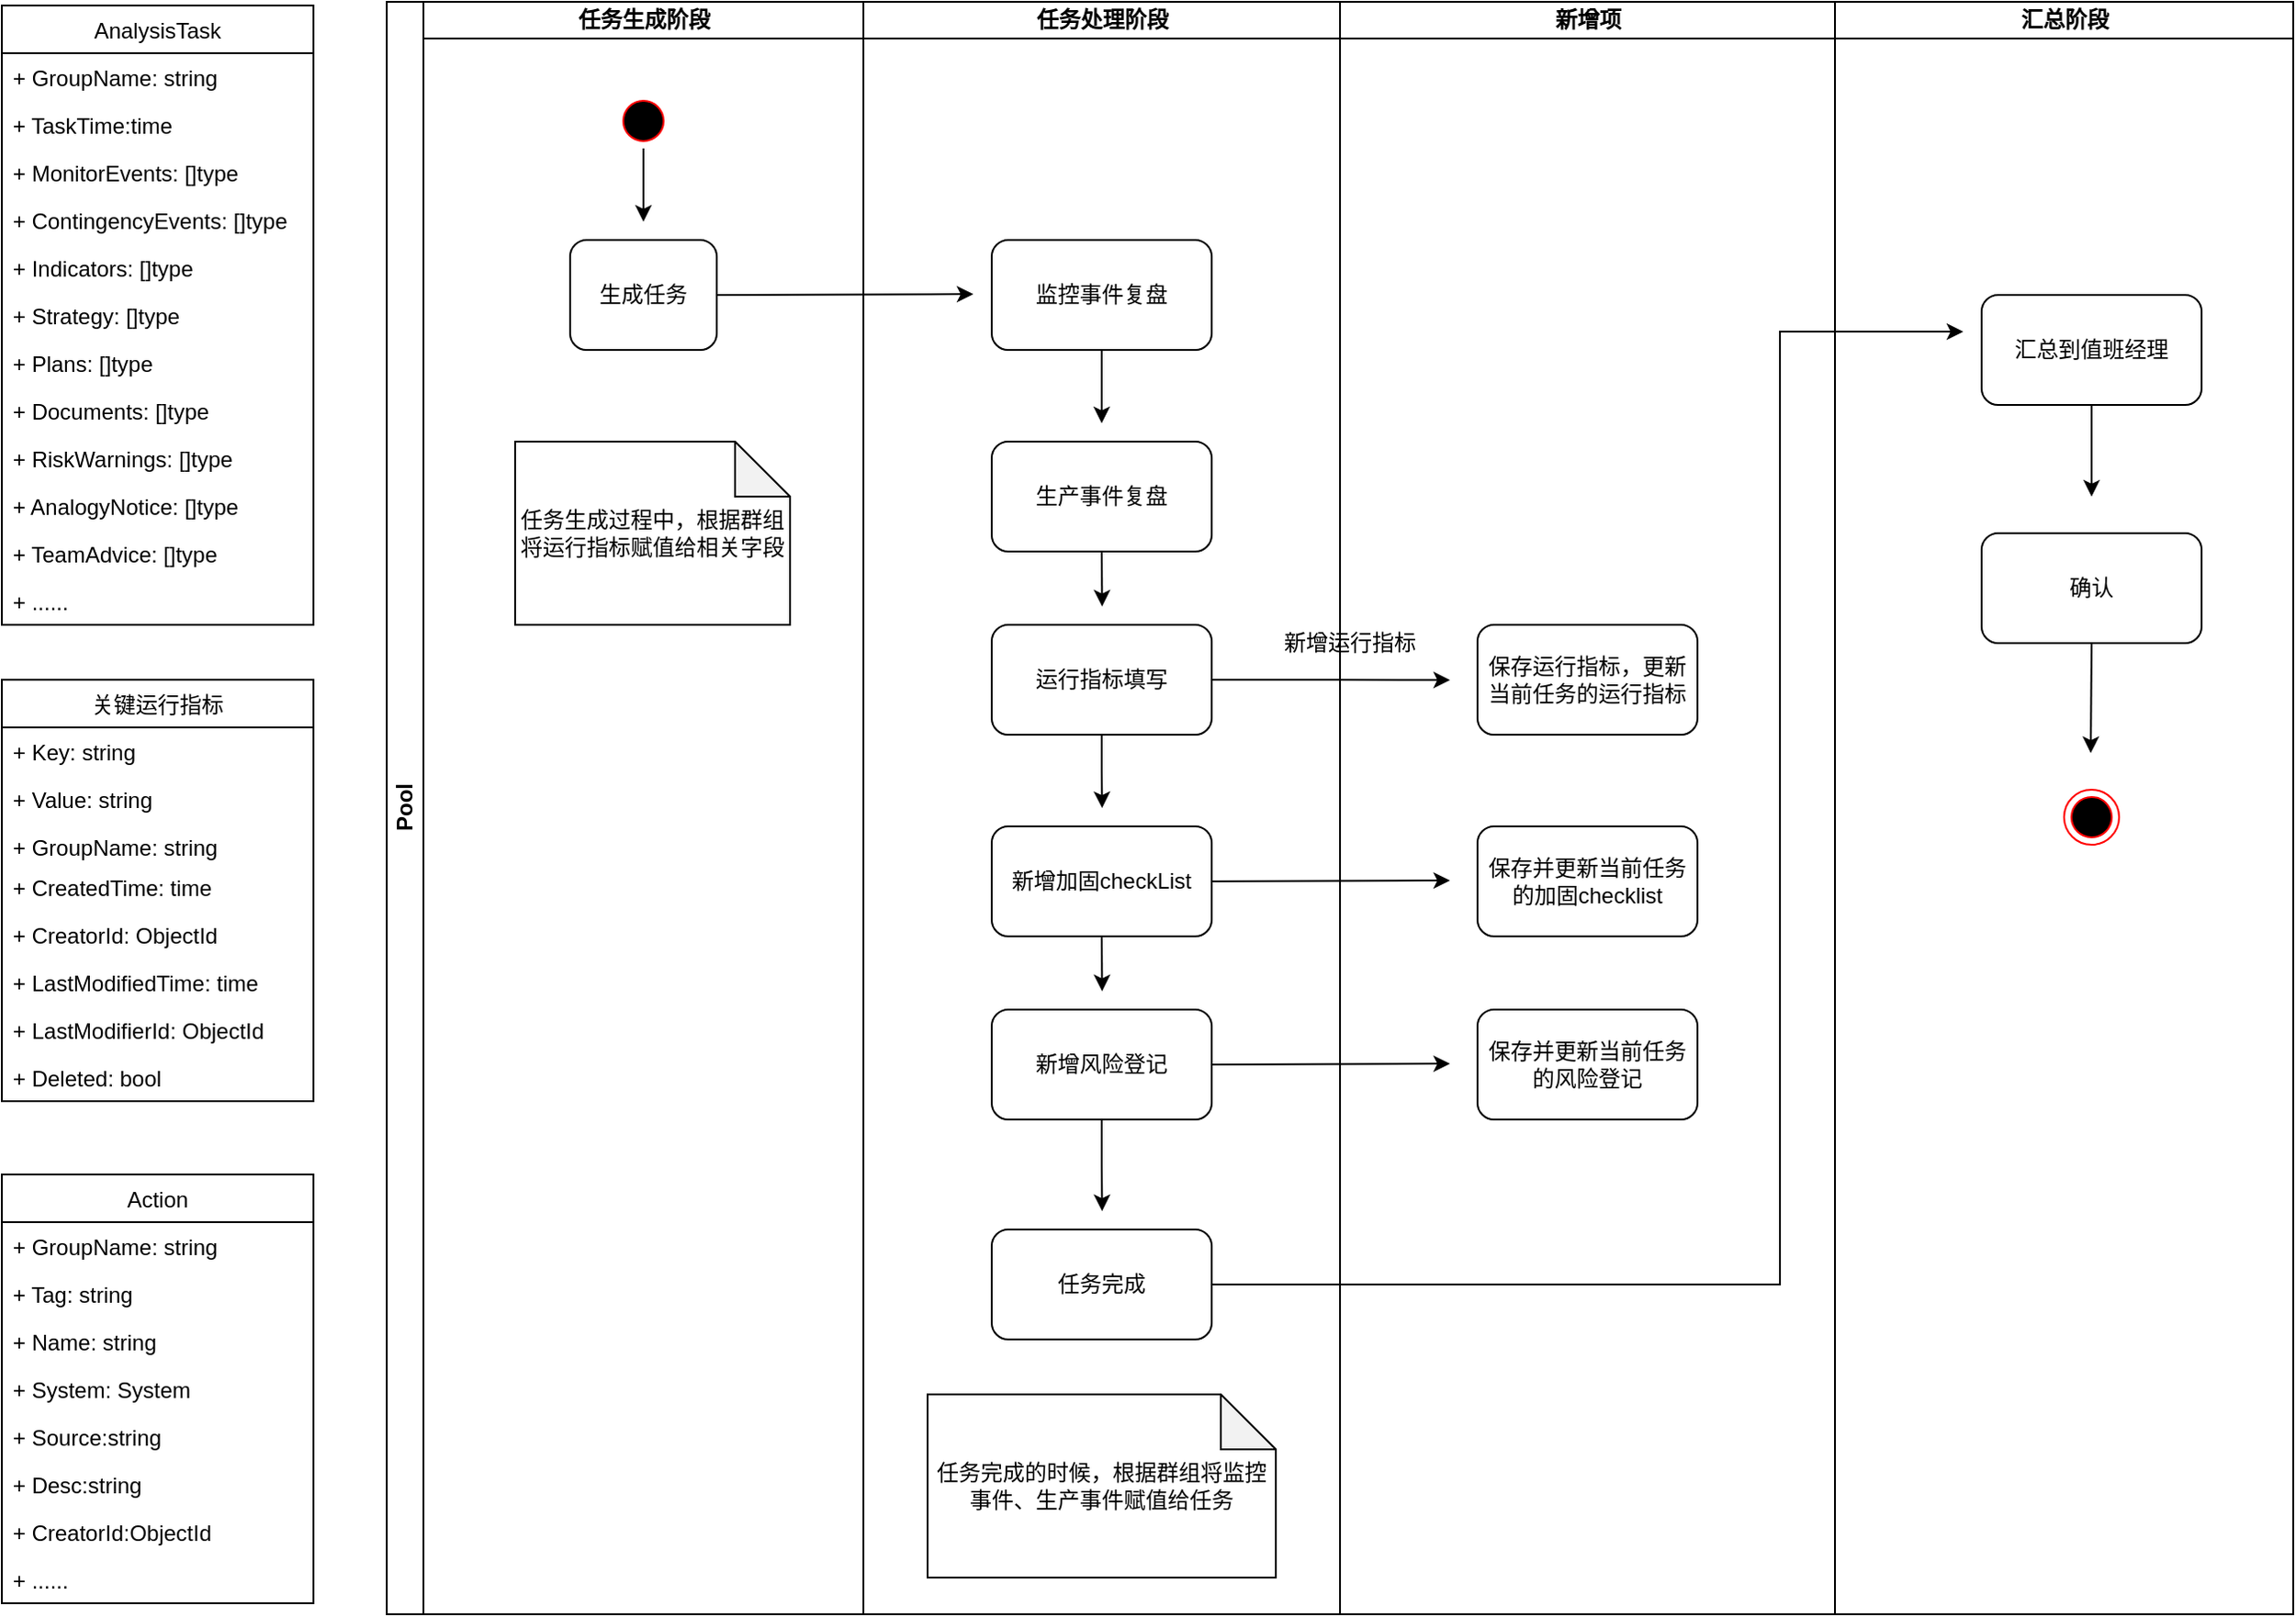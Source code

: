 <mxfile version="14.7.0" type="github">
  <diagram id="C5RBs43oDa-KdzZeNtuy" name="Page-1">
    <mxGraphModel dx="1502" dy="874" grid="1" gridSize="10" guides="1" tooltips="1" connect="1" arrows="1" fold="1" page="1" pageScale="1" pageWidth="1169" pageHeight="1654" math="0" shadow="0">
      <root>
        <mxCell id="WIyWlLk6GJQsqaUBKTNV-0" />
        <mxCell id="WIyWlLk6GJQsqaUBKTNV-1" parent="WIyWlLk6GJQsqaUBKTNV-0" />
        <mxCell id="3hFkt9AgzM7oAd8KPW00-6" value="关键运行指标" style="swimlane;fontStyle=0;childLayout=stackLayout;horizontal=1;startSize=26;fillColor=none;horizontalStack=0;resizeParent=1;resizeParentMax=0;resizeLast=0;collapsible=1;marginBottom=0;" vertex="1" parent="WIyWlLk6GJQsqaUBKTNV-1">
          <mxGeometry x="40" y="420" width="170" height="230" as="geometry" />
        </mxCell>
        <mxCell id="3hFkt9AgzM7oAd8KPW00-7" value="+ Key: string" style="text;strokeColor=none;fillColor=none;align=left;verticalAlign=top;spacingLeft=4;spacingRight=4;overflow=hidden;rotatable=0;points=[[0,0.5],[1,0.5]];portConstraint=eastwest;" vertex="1" parent="3hFkt9AgzM7oAd8KPW00-6">
          <mxGeometry y="26" width="170" height="26" as="geometry" />
        </mxCell>
        <mxCell id="3hFkt9AgzM7oAd8KPW00-8" value="+ Value: string" style="text;strokeColor=none;fillColor=none;align=left;verticalAlign=top;spacingLeft=4;spacingRight=4;overflow=hidden;rotatable=0;points=[[0,0.5],[1,0.5]];portConstraint=eastwest;" vertex="1" parent="3hFkt9AgzM7oAd8KPW00-6">
          <mxGeometry y="52" width="170" height="26" as="geometry" />
        </mxCell>
        <mxCell id="3hFkt9AgzM7oAd8KPW00-9" value="+ GroupName: string" style="text;strokeColor=none;fillColor=none;align=left;verticalAlign=top;spacingLeft=4;spacingRight=4;overflow=hidden;rotatable=0;points=[[0,0.5],[1,0.5]];portConstraint=eastwest;" vertex="1" parent="3hFkt9AgzM7oAd8KPW00-6">
          <mxGeometry y="78" width="170" height="22" as="geometry" />
        </mxCell>
        <mxCell id="3hFkt9AgzM7oAd8KPW00-12" value="+ CreatedTime: time" style="text;strokeColor=none;fillColor=none;align=left;verticalAlign=top;spacingLeft=4;spacingRight=4;overflow=hidden;rotatable=0;points=[[0,0.5],[1,0.5]];portConstraint=eastwest;" vertex="1" parent="3hFkt9AgzM7oAd8KPW00-6">
          <mxGeometry y="100" width="170" height="26" as="geometry" />
        </mxCell>
        <mxCell id="3hFkt9AgzM7oAd8KPW00-13" value="+ CreatorId: ObjectId" style="text;strokeColor=none;fillColor=none;align=left;verticalAlign=top;spacingLeft=4;spacingRight=4;overflow=hidden;rotatable=0;points=[[0,0.5],[1,0.5]];portConstraint=eastwest;" vertex="1" parent="3hFkt9AgzM7oAd8KPW00-6">
          <mxGeometry y="126" width="170" height="26" as="geometry" />
        </mxCell>
        <mxCell id="3hFkt9AgzM7oAd8KPW00-11" value="+ LastModifiedTime: time" style="text;strokeColor=none;fillColor=none;align=left;verticalAlign=top;spacingLeft=4;spacingRight=4;overflow=hidden;rotatable=0;points=[[0,0.5],[1,0.5]];portConstraint=eastwest;" vertex="1" parent="3hFkt9AgzM7oAd8KPW00-6">
          <mxGeometry y="152" width="170" height="26" as="geometry" />
        </mxCell>
        <mxCell id="3hFkt9AgzM7oAd8KPW00-14" value="+ LastModifierId: ObjectId" style="text;strokeColor=none;fillColor=none;align=left;verticalAlign=top;spacingLeft=4;spacingRight=4;overflow=hidden;rotatable=0;points=[[0,0.5],[1,0.5]];portConstraint=eastwest;" vertex="1" parent="3hFkt9AgzM7oAd8KPW00-6">
          <mxGeometry y="178" width="170" height="26" as="geometry" />
        </mxCell>
        <mxCell id="3hFkt9AgzM7oAd8KPW00-10" value="+ Deleted: bool" style="text;strokeColor=none;fillColor=none;align=left;verticalAlign=top;spacingLeft=4;spacingRight=4;overflow=hidden;rotatable=0;points=[[0,0.5],[1,0.5]];portConstraint=eastwest;" vertex="1" parent="3hFkt9AgzM7oAd8KPW00-6">
          <mxGeometry y="204" width="170" height="26" as="geometry" />
        </mxCell>
        <mxCell id="3hFkt9AgzM7oAd8KPW00-52" value="Pool" style="swimlane;html=1;childLayout=stackLayout;resizeParent=1;resizeParentMax=0;startSize=20;horizontal=0;horizontalStack=1;" vertex="1" parent="WIyWlLk6GJQsqaUBKTNV-1">
          <mxGeometry x="250" y="50" width="790" height="880" as="geometry">
            <mxRectangle x="260" y="40" width="30" height="50" as="alternateBounds" />
          </mxGeometry>
        </mxCell>
        <mxCell id="3hFkt9AgzM7oAd8KPW00-53" value="任务生成阶段" style="swimlane;html=1;startSize=20;" vertex="1" parent="3hFkt9AgzM7oAd8KPW00-52">
          <mxGeometry x="20" width="240" height="880" as="geometry" />
        </mxCell>
        <mxCell id="3hFkt9AgzM7oAd8KPW00-56" value="" style="ellipse;html=1;shape=startState;fillColor=#000000;strokeColor=#ff0000;" vertex="1" parent="3hFkt9AgzM7oAd8KPW00-53">
          <mxGeometry x="105" y="50" width="30" height="30" as="geometry" />
        </mxCell>
        <mxCell id="3hFkt9AgzM7oAd8KPW00-57" value="任务生成过程中，根据群组将运行指标赋值给相关字段" style="shape=note;whiteSpace=wrap;html=1;backgroundOutline=1;darkOpacity=0.05;" vertex="1" parent="3hFkt9AgzM7oAd8KPW00-53">
          <mxGeometry x="50" y="240" width="150" height="100" as="geometry" />
        </mxCell>
        <mxCell id="3hFkt9AgzM7oAd8KPW00-58" value="生成任务" style="rounded=1;whiteSpace=wrap;html=1;" vertex="1" parent="3hFkt9AgzM7oAd8KPW00-53">
          <mxGeometry x="80" y="130" width="80" height="60" as="geometry" />
        </mxCell>
        <mxCell id="3hFkt9AgzM7oAd8KPW00-59" style="edgeStyle=orthogonalEdgeStyle;rounded=0;orthogonalLoop=1;jettySize=auto;html=1;exitX=0.5;exitY=1;exitDx=0;exitDy=0;" edge="1" parent="3hFkt9AgzM7oAd8KPW00-53" source="3hFkt9AgzM7oAd8KPW00-56">
          <mxGeometry relative="1" as="geometry">
            <mxPoint x="120" y="120" as="targetPoint" />
          </mxGeometry>
        </mxCell>
        <mxCell id="3hFkt9AgzM7oAd8KPW00-54" value="任务处理阶段" style="swimlane;html=1;startSize=20;" vertex="1" parent="3hFkt9AgzM7oAd8KPW00-52">
          <mxGeometry x="260" width="260" height="880" as="geometry" />
        </mxCell>
        <mxCell id="3hFkt9AgzM7oAd8KPW00-61" value="监控事件复盘" style="rounded=1;whiteSpace=wrap;html=1;" vertex="1" parent="3hFkt9AgzM7oAd8KPW00-54">
          <mxGeometry x="70" y="130" width="120" height="60" as="geometry" />
        </mxCell>
        <mxCell id="3hFkt9AgzM7oAd8KPW00-62" value="生产事件复盘" style="rounded=1;whiteSpace=wrap;html=1;" vertex="1" parent="3hFkt9AgzM7oAd8KPW00-54">
          <mxGeometry x="70" y="240" width="120" height="60" as="geometry" />
        </mxCell>
        <mxCell id="3hFkt9AgzM7oAd8KPW00-63" value="运行指标填写" style="rounded=1;whiteSpace=wrap;html=1;" vertex="1" parent="3hFkt9AgzM7oAd8KPW00-54">
          <mxGeometry x="70" y="340" width="120" height="60" as="geometry" />
        </mxCell>
        <mxCell id="3hFkt9AgzM7oAd8KPW00-64" value="新增加固checkList" style="rounded=1;whiteSpace=wrap;html=1;" vertex="1" parent="3hFkt9AgzM7oAd8KPW00-54">
          <mxGeometry x="70" y="450" width="120" height="60" as="geometry" />
        </mxCell>
        <mxCell id="3hFkt9AgzM7oAd8KPW00-65" value="新增风险登记" style="rounded=1;whiteSpace=wrap;html=1;" vertex="1" parent="3hFkt9AgzM7oAd8KPW00-54">
          <mxGeometry x="70" y="550" width="120" height="60" as="geometry" />
        </mxCell>
        <mxCell id="3hFkt9AgzM7oAd8KPW00-66" value="任务完成" style="rounded=1;whiteSpace=wrap;html=1;" vertex="1" parent="3hFkt9AgzM7oAd8KPW00-54">
          <mxGeometry x="70" y="670" width="120" height="60" as="geometry" />
        </mxCell>
        <mxCell id="3hFkt9AgzM7oAd8KPW00-67" style="edgeStyle=orthogonalEdgeStyle;rounded=0;orthogonalLoop=1;jettySize=auto;html=1;exitX=0.5;exitY=1;exitDx=0;exitDy=0;" edge="1" parent="3hFkt9AgzM7oAd8KPW00-54" source="3hFkt9AgzM7oAd8KPW00-61">
          <mxGeometry relative="1" as="geometry">
            <mxPoint x="130" y="230" as="targetPoint" />
          </mxGeometry>
        </mxCell>
        <mxCell id="3hFkt9AgzM7oAd8KPW00-68" style="edgeStyle=orthogonalEdgeStyle;rounded=0;orthogonalLoop=1;jettySize=auto;html=1;exitX=0.5;exitY=1;exitDx=0;exitDy=0;" edge="1" parent="3hFkt9AgzM7oAd8KPW00-54" source="3hFkt9AgzM7oAd8KPW00-62">
          <mxGeometry relative="1" as="geometry">
            <mxPoint x="130.235" y="330" as="targetPoint" />
          </mxGeometry>
        </mxCell>
        <mxCell id="3hFkt9AgzM7oAd8KPW00-69" style="edgeStyle=orthogonalEdgeStyle;rounded=0;orthogonalLoop=1;jettySize=auto;html=1;exitX=0.5;exitY=1;exitDx=0;exitDy=0;" edge="1" parent="3hFkt9AgzM7oAd8KPW00-54" source="3hFkt9AgzM7oAd8KPW00-63">
          <mxGeometry relative="1" as="geometry">
            <mxPoint x="130.235" y="440" as="targetPoint" />
          </mxGeometry>
        </mxCell>
        <mxCell id="3hFkt9AgzM7oAd8KPW00-70" style="edgeStyle=orthogonalEdgeStyle;rounded=0;orthogonalLoop=1;jettySize=auto;html=1;exitX=0.5;exitY=1;exitDx=0;exitDy=0;" edge="1" parent="3hFkt9AgzM7oAd8KPW00-54" source="3hFkt9AgzM7oAd8KPW00-64">
          <mxGeometry relative="1" as="geometry">
            <mxPoint x="130.235" y="540" as="targetPoint" />
          </mxGeometry>
        </mxCell>
        <mxCell id="3hFkt9AgzM7oAd8KPW00-71" style="edgeStyle=orthogonalEdgeStyle;rounded=0;orthogonalLoop=1;jettySize=auto;html=1;exitX=0.5;exitY=1;exitDx=0;exitDy=0;" edge="1" parent="3hFkt9AgzM7oAd8KPW00-54" source="3hFkt9AgzM7oAd8KPW00-65">
          <mxGeometry relative="1" as="geometry">
            <mxPoint x="130.235" y="660.0" as="targetPoint" />
          </mxGeometry>
        </mxCell>
        <mxCell id="3hFkt9AgzM7oAd8KPW00-118" value="任务完成的时候，根据群组将监控事件、生产事件赋值给任务" style="shape=note;whiteSpace=wrap;html=1;backgroundOutline=1;darkOpacity=0.05;" vertex="1" parent="3hFkt9AgzM7oAd8KPW00-54">
          <mxGeometry x="35" y="760" width="190" height="100" as="geometry" />
        </mxCell>
        <mxCell id="3hFkt9AgzM7oAd8KPW00-55" value="新增项" style="swimlane;html=1;startSize=20;" vertex="1" parent="3hFkt9AgzM7oAd8KPW00-52">
          <mxGeometry x="520" width="270" height="880" as="geometry" />
        </mxCell>
        <mxCell id="3hFkt9AgzM7oAd8KPW00-74" value="保存运行指标，更新当前任务的运行指标" style="rounded=1;whiteSpace=wrap;html=1;" vertex="1" parent="3hFkt9AgzM7oAd8KPW00-55">
          <mxGeometry x="75" y="340" width="120" height="60" as="geometry" />
        </mxCell>
        <mxCell id="3hFkt9AgzM7oAd8KPW00-75" value="保存并更新当前任务的加固checklist" style="rounded=1;whiteSpace=wrap;html=1;" vertex="1" parent="3hFkt9AgzM7oAd8KPW00-55">
          <mxGeometry x="75" y="450" width="120" height="60" as="geometry" />
        </mxCell>
        <mxCell id="3hFkt9AgzM7oAd8KPW00-76" value="保存并更新当前任务的风险登记" style="rounded=1;whiteSpace=wrap;html=1;" vertex="1" parent="3hFkt9AgzM7oAd8KPW00-55">
          <mxGeometry x="75" y="550" width="120" height="60" as="geometry" />
        </mxCell>
        <mxCell id="3hFkt9AgzM7oAd8KPW00-82" value="新增运行指标" style="text;html=1;align=center;verticalAlign=middle;resizable=0;points=[];autosize=1;strokeColor=none;" vertex="1" parent="WIyWlLk6GJQsqaUBKTNV-1">
          <mxGeometry x="730" y="390" width="90" height="20" as="geometry" />
        </mxCell>
        <mxCell id="3hFkt9AgzM7oAd8KPW00-88" value="汇总阶段" style="swimlane;html=1;startSize=20;" vertex="1" parent="WIyWlLk6GJQsqaUBKTNV-1">
          <mxGeometry x="1040" y="50" width="250" height="880" as="geometry" />
        </mxCell>
        <mxCell id="3hFkt9AgzM7oAd8KPW00-93" value="汇总到值班经理" style="rounded=1;whiteSpace=wrap;html=1;" vertex="1" parent="3hFkt9AgzM7oAd8KPW00-88">
          <mxGeometry x="80" y="160" width="120" height="60" as="geometry" />
        </mxCell>
        <mxCell id="3hFkt9AgzM7oAd8KPW00-98" value="确认" style="rounded=1;whiteSpace=wrap;html=1;" vertex="1" parent="3hFkt9AgzM7oAd8KPW00-88">
          <mxGeometry x="80" y="290" width="120" height="60" as="geometry" />
        </mxCell>
        <mxCell id="3hFkt9AgzM7oAd8KPW00-100" value="" style="ellipse;html=1;shape=endState;fillColor=#000000;strokeColor=#ff0000;" vertex="1" parent="3hFkt9AgzM7oAd8KPW00-88">
          <mxGeometry x="125" y="430" width="30" height="30" as="geometry" />
        </mxCell>
        <mxCell id="3hFkt9AgzM7oAd8KPW00-92" style="edgeStyle=orthogonalEdgeStyle;rounded=0;orthogonalLoop=1;jettySize=auto;html=1;exitX=1;exitY=0.5;exitDx=0;exitDy=0;" edge="1" parent="WIyWlLk6GJQsqaUBKTNV-1" source="3hFkt9AgzM7oAd8KPW00-66">
          <mxGeometry relative="1" as="geometry">
            <mxPoint x="1110" y="230" as="targetPoint" />
            <Array as="points">
              <mxPoint x="1010" y="750" />
              <mxPoint x="1010" y="230" />
            </Array>
          </mxGeometry>
        </mxCell>
        <mxCell id="3hFkt9AgzM7oAd8KPW00-96" style="edgeStyle=orthogonalEdgeStyle;rounded=0;orthogonalLoop=1;jettySize=auto;html=1;exitX=0.5;exitY=1;exitDx=0;exitDy=0;" edge="1" parent="WIyWlLk6GJQsqaUBKTNV-1" source="3hFkt9AgzM7oAd8KPW00-93">
          <mxGeometry relative="1" as="geometry">
            <mxPoint x="1180" y="320" as="targetPoint" />
          </mxGeometry>
        </mxCell>
        <mxCell id="3hFkt9AgzM7oAd8KPW00-101" value="Action" style="swimlane;fontStyle=0;childLayout=stackLayout;horizontal=1;startSize=26;fillColor=none;horizontalStack=0;resizeParent=1;resizeParentMax=0;resizeLast=0;collapsible=1;marginBottom=0;" vertex="1" parent="WIyWlLk6GJQsqaUBKTNV-1">
          <mxGeometry x="40" y="690" width="170" height="234" as="geometry" />
        </mxCell>
        <mxCell id="3hFkt9AgzM7oAd8KPW00-102" value="+ GroupName: string" style="text;strokeColor=none;fillColor=none;align=left;verticalAlign=top;spacingLeft=4;spacingRight=4;overflow=hidden;rotatable=0;points=[[0,0.5],[1,0.5]];portConstraint=eastwest;" vertex="1" parent="3hFkt9AgzM7oAd8KPW00-101">
          <mxGeometry y="26" width="170" height="26" as="geometry" />
        </mxCell>
        <mxCell id="3hFkt9AgzM7oAd8KPW00-105" value="+ Tag: string" style="text;strokeColor=none;fillColor=none;align=left;verticalAlign=top;spacingLeft=4;spacingRight=4;overflow=hidden;rotatable=0;points=[[0,0.5],[1,0.5]];portConstraint=eastwest;" vertex="1" parent="3hFkt9AgzM7oAd8KPW00-101">
          <mxGeometry y="52" width="170" height="26" as="geometry" />
        </mxCell>
        <mxCell id="3hFkt9AgzM7oAd8KPW00-106" value="+ Name: string" style="text;strokeColor=none;fillColor=none;align=left;verticalAlign=top;spacingLeft=4;spacingRight=4;overflow=hidden;rotatable=0;points=[[0,0.5],[1,0.5]];portConstraint=eastwest;" vertex="1" parent="3hFkt9AgzM7oAd8KPW00-101">
          <mxGeometry y="78" width="170" height="26" as="geometry" />
        </mxCell>
        <mxCell id="3hFkt9AgzM7oAd8KPW00-107" value="+ System: System" style="text;strokeColor=none;fillColor=none;align=left;verticalAlign=top;spacingLeft=4;spacingRight=4;overflow=hidden;rotatable=0;points=[[0,0.5],[1,0.5]];portConstraint=eastwest;" vertex="1" parent="3hFkt9AgzM7oAd8KPW00-101">
          <mxGeometry y="104" width="170" height="26" as="geometry" />
        </mxCell>
        <mxCell id="3hFkt9AgzM7oAd8KPW00-103" value="+ Source:string " style="text;strokeColor=none;fillColor=none;align=left;verticalAlign=top;spacingLeft=4;spacingRight=4;overflow=hidden;rotatable=0;points=[[0,0.5],[1,0.5]];portConstraint=eastwest;" vertex="1" parent="3hFkt9AgzM7oAd8KPW00-101">
          <mxGeometry y="130" width="170" height="26" as="geometry" />
        </mxCell>
        <mxCell id="3hFkt9AgzM7oAd8KPW00-123" value="+ Desc:string " style="text;strokeColor=none;fillColor=none;align=left;verticalAlign=top;spacingLeft=4;spacingRight=4;overflow=hidden;rotatable=0;points=[[0,0.5],[1,0.5]];portConstraint=eastwest;" vertex="1" parent="3hFkt9AgzM7oAd8KPW00-101">
          <mxGeometry y="156" width="170" height="26" as="geometry" />
        </mxCell>
        <mxCell id="3hFkt9AgzM7oAd8KPW00-108" value="+ CreatorId:ObjectId&#xa;" style="text;strokeColor=none;fillColor=none;align=left;verticalAlign=top;spacingLeft=4;spacingRight=4;overflow=hidden;rotatable=0;points=[[0,0.5],[1,0.5]];portConstraint=eastwest;" vertex="1" parent="3hFkt9AgzM7oAd8KPW00-101">
          <mxGeometry y="182" width="170" height="26" as="geometry" />
        </mxCell>
        <mxCell id="3hFkt9AgzM7oAd8KPW00-104" value="+ ......" style="text;strokeColor=none;fillColor=none;align=left;verticalAlign=top;spacingLeft=4;spacingRight=4;overflow=hidden;rotatable=0;points=[[0,0.5],[1,0.5]];portConstraint=eastwest;" vertex="1" parent="3hFkt9AgzM7oAd8KPW00-101">
          <mxGeometry y="208" width="170" height="26" as="geometry" />
        </mxCell>
        <mxCell id="3hFkt9AgzM7oAd8KPW00-109" value="AnalysisTask" style="swimlane;fontStyle=0;childLayout=stackLayout;horizontal=1;startSize=26;fillColor=none;horizontalStack=0;resizeParent=1;resizeParentMax=0;resizeLast=0;collapsible=1;marginBottom=0;" vertex="1" parent="WIyWlLk6GJQsqaUBKTNV-1">
          <mxGeometry x="40" y="52" width="170" height="338" as="geometry" />
        </mxCell>
        <mxCell id="3hFkt9AgzM7oAd8KPW00-110" value="+ GroupName: string" style="text;strokeColor=none;fillColor=none;align=left;verticalAlign=top;spacingLeft=4;spacingRight=4;overflow=hidden;rotatable=0;points=[[0,0.5],[1,0.5]];portConstraint=eastwest;" vertex="1" parent="3hFkt9AgzM7oAd8KPW00-109">
          <mxGeometry y="26" width="170" height="26" as="geometry" />
        </mxCell>
        <mxCell id="3hFkt9AgzM7oAd8KPW00-113" value="+ TaskTime:time " style="text;strokeColor=none;fillColor=none;align=left;verticalAlign=top;spacingLeft=4;spacingRight=4;overflow=hidden;rotatable=0;points=[[0,0.5],[1,0.5]];portConstraint=eastwest;" vertex="1" parent="3hFkt9AgzM7oAd8KPW00-109">
          <mxGeometry y="52" width="170" height="26" as="geometry" />
        </mxCell>
        <mxCell id="3hFkt9AgzM7oAd8KPW00-114" value="+ MonitorEvents: []type" style="text;strokeColor=none;fillColor=none;align=left;verticalAlign=top;spacingLeft=4;spacingRight=4;overflow=hidden;rotatable=0;points=[[0,0.5],[1,0.5]];portConstraint=eastwest;" vertex="1" parent="3hFkt9AgzM7oAd8KPW00-109">
          <mxGeometry y="78" width="170" height="26" as="geometry" />
        </mxCell>
        <mxCell id="3hFkt9AgzM7oAd8KPW00-115" value="+ ContingencyEvents: []type" style="text;strokeColor=none;fillColor=none;align=left;verticalAlign=top;spacingLeft=4;spacingRight=4;overflow=hidden;rotatable=0;points=[[0,0.5],[1,0.5]];portConstraint=eastwest;" vertex="1" parent="3hFkt9AgzM7oAd8KPW00-109">
          <mxGeometry y="104" width="170" height="26" as="geometry" />
        </mxCell>
        <mxCell id="3hFkt9AgzM7oAd8KPW00-116" value="+ Indicators: []type" style="text;strokeColor=none;fillColor=none;align=left;verticalAlign=top;spacingLeft=4;spacingRight=4;overflow=hidden;rotatable=0;points=[[0,0.5],[1,0.5]];portConstraint=eastwest;" vertex="1" parent="3hFkt9AgzM7oAd8KPW00-109">
          <mxGeometry y="130" width="170" height="26" as="geometry" />
        </mxCell>
        <mxCell id="3hFkt9AgzM7oAd8KPW00-117" value="+ Strategy: []type" style="text;strokeColor=none;fillColor=none;align=left;verticalAlign=top;spacingLeft=4;spacingRight=4;overflow=hidden;rotatable=0;points=[[0,0.5],[1,0.5]];portConstraint=eastwest;" vertex="1" parent="3hFkt9AgzM7oAd8KPW00-109">
          <mxGeometry y="156" width="170" height="26" as="geometry" />
        </mxCell>
        <mxCell id="3hFkt9AgzM7oAd8KPW00-119" value="+ Plans: []type" style="text;strokeColor=none;fillColor=none;align=left;verticalAlign=top;spacingLeft=4;spacingRight=4;overflow=hidden;rotatable=0;points=[[0,0.5],[1,0.5]];portConstraint=eastwest;" vertex="1" parent="3hFkt9AgzM7oAd8KPW00-109">
          <mxGeometry y="182" width="170" height="26" as="geometry" />
        </mxCell>
        <mxCell id="3hFkt9AgzM7oAd8KPW00-120" value="+ Documents: []type" style="text;strokeColor=none;fillColor=none;align=left;verticalAlign=top;spacingLeft=4;spacingRight=4;overflow=hidden;rotatable=0;points=[[0,0.5],[1,0.5]];portConstraint=eastwest;" vertex="1" parent="3hFkt9AgzM7oAd8KPW00-109">
          <mxGeometry y="208" width="170" height="26" as="geometry" />
        </mxCell>
        <mxCell id="3hFkt9AgzM7oAd8KPW00-121" value="+ RiskWarnings: []type" style="text;strokeColor=none;fillColor=none;align=left;verticalAlign=top;spacingLeft=4;spacingRight=4;overflow=hidden;rotatable=0;points=[[0,0.5],[1,0.5]];portConstraint=eastwest;" vertex="1" parent="3hFkt9AgzM7oAd8KPW00-109">
          <mxGeometry y="234" width="170" height="26" as="geometry" />
        </mxCell>
        <mxCell id="3hFkt9AgzM7oAd8KPW00-111" value="+ AnalogyNotice: []type" style="text;strokeColor=none;fillColor=none;align=left;verticalAlign=top;spacingLeft=4;spacingRight=4;overflow=hidden;rotatable=0;points=[[0,0.5],[1,0.5]];portConstraint=eastwest;" vertex="1" parent="3hFkt9AgzM7oAd8KPW00-109">
          <mxGeometry y="260" width="170" height="26" as="geometry" />
        </mxCell>
        <mxCell id="3hFkt9AgzM7oAd8KPW00-122" value="+ TeamAdvice: []type" style="text;strokeColor=none;fillColor=none;align=left;verticalAlign=top;spacingLeft=4;spacingRight=4;overflow=hidden;rotatable=0;points=[[0,0.5],[1,0.5]];portConstraint=eastwest;" vertex="1" parent="3hFkt9AgzM7oAd8KPW00-109">
          <mxGeometry y="286" width="170" height="26" as="geometry" />
        </mxCell>
        <mxCell id="3hFkt9AgzM7oAd8KPW00-112" value="+ ......" style="text;strokeColor=none;fillColor=none;align=left;verticalAlign=top;spacingLeft=4;spacingRight=4;overflow=hidden;rotatable=0;points=[[0,0.5],[1,0.5]];portConstraint=eastwest;" vertex="1" parent="3hFkt9AgzM7oAd8KPW00-109">
          <mxGeometry y="312" width="170" height="26" as="geometry" />
        </mxCell>
        <mxCell id="3hFkt9AgzM7oAd8KPW00-124" style="edgeStyle=orthogonalEdgeStyle;rounded=0;orthogonalLoop=1;jettySize=auto;html=1;exitX=1;exitY=0.5;exitDx=0;exitDy=0;" edge="1" parent="WIyWlLk6GJQsqaUBKTNV-1" source="3hFkt9AgzM7oAd8KPW00-63">
          <mxGeometry relative="1" as="geometry">
            <mxPoint x="830.0" y="420.118" as="targetPoint" />
          </mxGeometry>
        </mxCell>
        <mxCell id="3hFkt9AgzM7oAd8KPW00-125" style="edgeStyle=orthogonalEdgeStyle;rounded=0;orthogonalLoop=1;jettySize=auto;html=1;exitX=1;exitY=0.5;exitDx=0;exitDy=0;" edge="1" parent="WIyWlLk6GJQsqaUBKTNV-1" source="3hFkt9AgzM7oAd8KPW00-64">
          <mxGeometry relative="1" as="geometry">
            <mxPoint x="830.0" y="529.529" as="targetPoint" />
          </mxGeometry>
        </mxCell>
        <mxCell id="3hFkt9AgzM7oAd8KPW00-126" style="edgeStyle=orthogonalEdgeStyle;rounded=0;orthogonalLoop=1;jettySize=auto;html=1;exitX=1;exitY=0.5;exitDx=0;exitDy=0;" edge="1" parent="WIyWlLk6GJQsqaUBKTNV-1" source="3hFkt9AgzM7oAd8KPW00-65">
          <mxGeometry relative="1" as="geometry">
            <mxPoint x="830.0" y="629.529" as="targetPoint" />
          </mxGeometry>
        </mxCell>
        <mxCell id="3hFkt9AgzM7oAd8KPW00-127" style="edgeStyle=orthogonalEdgeStyle;rounded=0;orthogonalLoop=1;jettySize=auto;html=1;exitX=1;exitY=0.5;exitDx=0;exitDy=0;" edge="1" parent="WIyWlLk6GJQsqaUBKTNV-1" source="3hFkt9AgzM7oAd8KPW00-58">
          <mxGeometry relative="1" as="geometry">
            <mxPoint x="570.0" y="209.529" as="targetPoint" />
          </mxGeometry>
        </mxCell>
        <mxCell id="3hFkt9AgzM7oAd8KPW00-128" style="edgeStyle=orthogonalEdgeStyle;rounded=0;orthogonalLoop=1;jettySize=auto;html=1;exitX=0.5;exitY=1;exitDx=0;exitDy=0;" edge="1" parent="WIyWlLk6GJQsqaUBKTNV-1" source="3hFkt9AgzM7oAd8KPW00-98">
          <mxGeometry relative="1" as="geometry">
            <mxPoint x="1179.529" y="460" as="targetPoint" />
          </mxGeometry>
        </mxCell>
      </root>
    </mxGraphModel>
  </diagram>
</mxfile>
